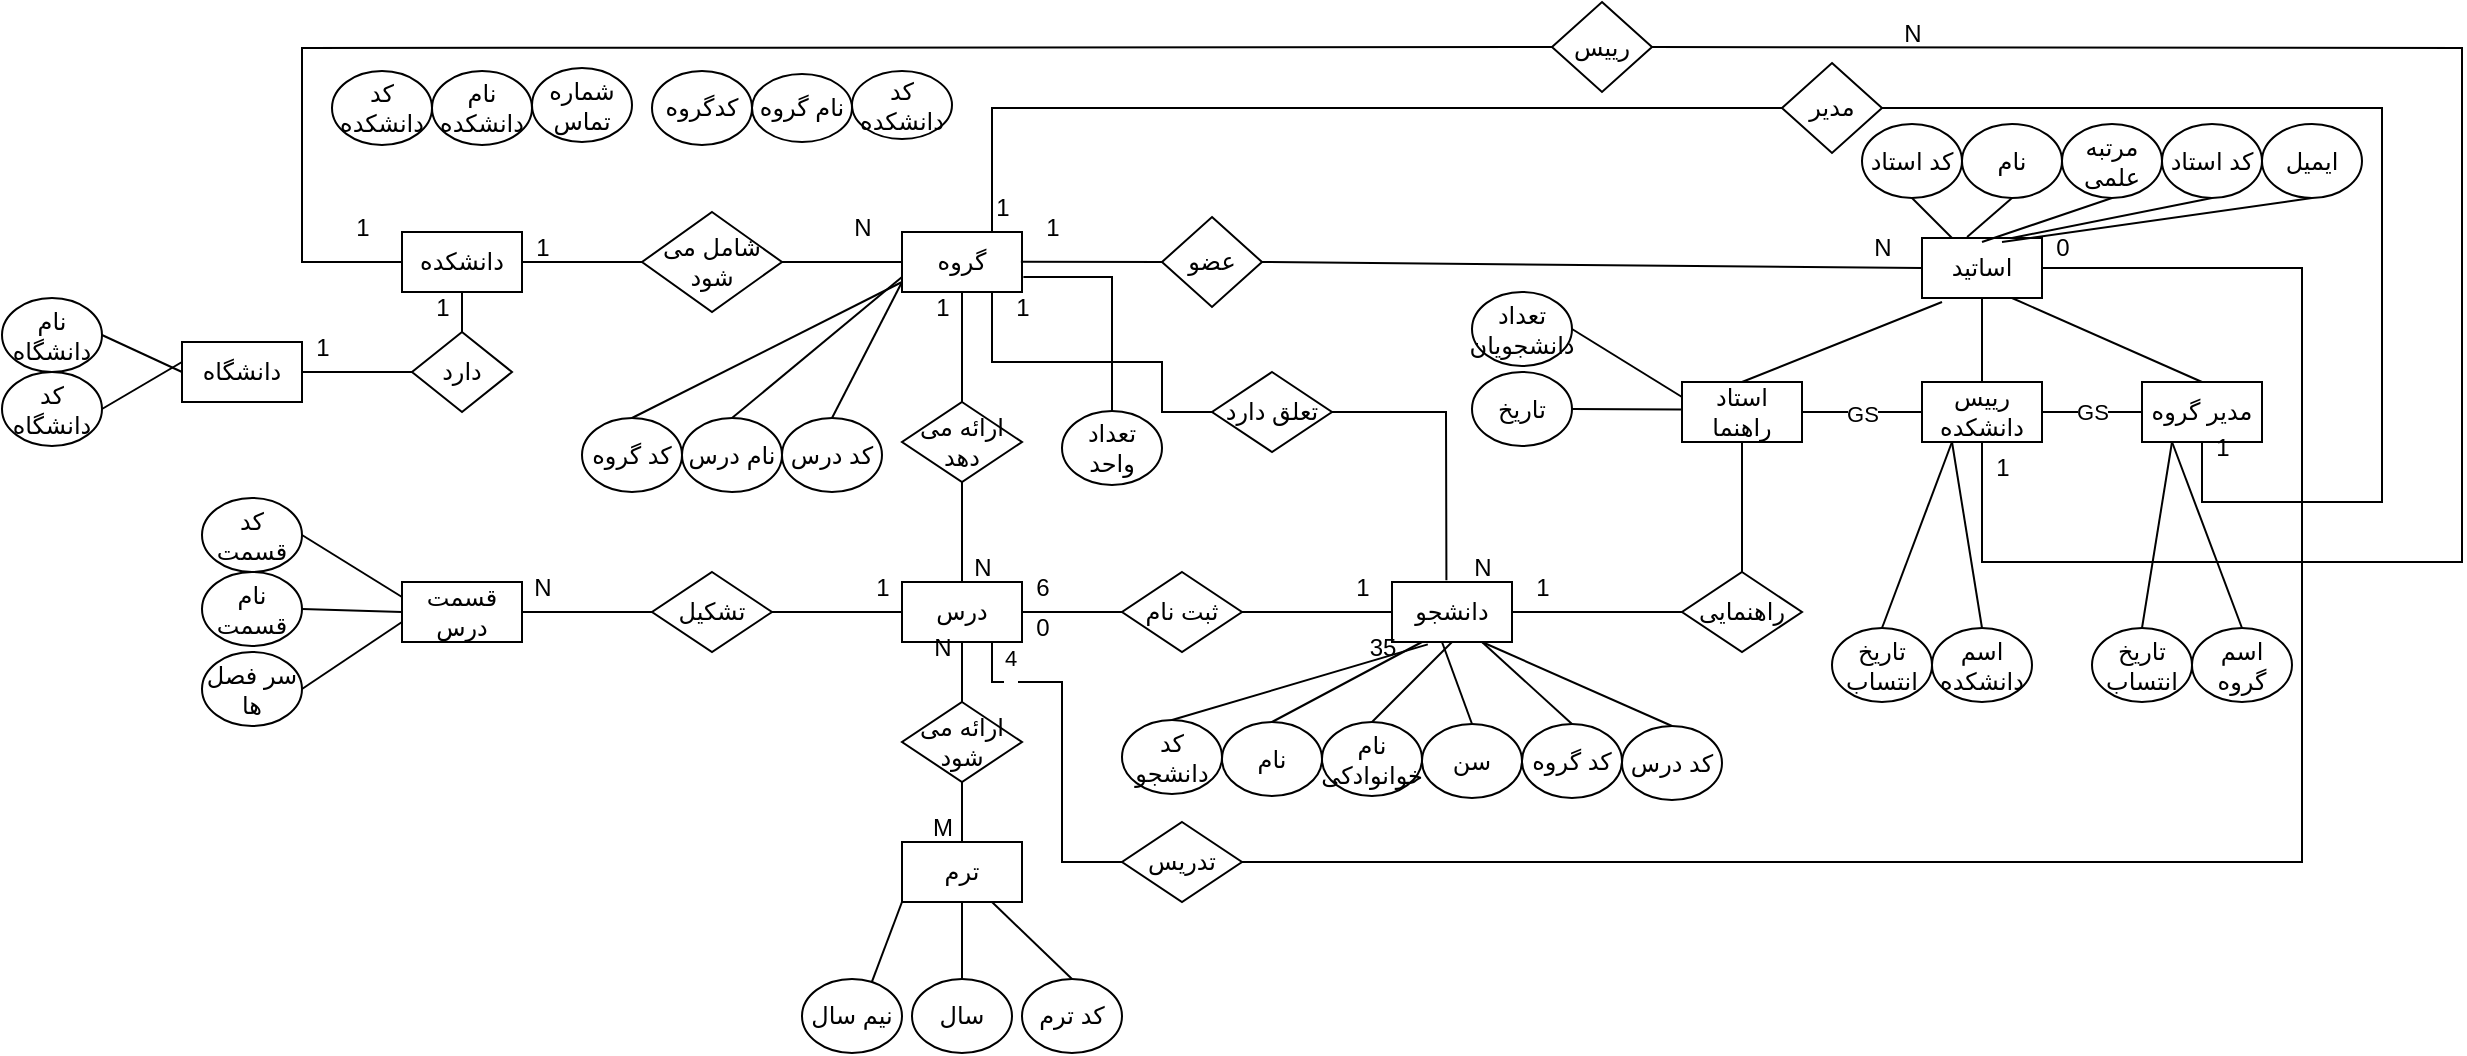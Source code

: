 <mxfile version="27.0.9">
  <diagram name="Page-1" id="O64YkhGJRJFvvmZLATnH">
    <mxGraphModel dx="1747" dy="2049" grid="1" gridSize="10" guides="1" tooltips="1" connect="1" arrows="1" fold="1" page="1" pageScale="1" pageWidth="850" pageHeight="1100" math="0" shadow="0">
      <root>
        <mxCell id="0" />
        <mxCell id="1" parent="0" />
        <mxCell id="7WJoirEgyPjlSJRLRqlb-44" style="edgeStyle=none;rounded=0;orthogonalLoop=1;jettySize=auto;html=1;exitX=1;exitY=0.5;exitDx=0;exitDy=0;entryX=0;entryY=0.5;entryDx=0;entryDy=0;endArrow=none;startFill=0;" parent="1" source="7WJoirEgyPjlSJRLRqlb-1" target="7WJoirEgyPjlSJRLRqlb-16" edge="1">
          <mxGeometry relative="1" as="geometry" />
        </mxCell>
        <mxCell id="7WJoirEgyPjlSJRLRqlb-1" value="دانشگاه" style="rounded=0;whiteSpace=wrap;html=1;" parent="1" vertex="1">
          <mxGeometry x="220" y="100" width="60" height="30" as="geometry" />
        </mxCell>
        <mxCell id="7WJoirEgyPjlSJRLRqlb-135" style="edgeStyle=none;rounded=0;orthogonalLoop=1;jettySize=auto;html=1;exitX=0.5;exitY=1;exitDx=0;exitDy=0;entryX=0.5;entryY=0;entryDx=0;entryDy=0;endArrow=none;startFill=0;" parent="1" source="7WJoirEgyPjlSJRLRqlb-12" target="7WJoirEgyPjlSJRLRqlb-131" edge="1">
          <mxGeometry relative="1" as="geometry" />
        </mxCell>
        <mxCell id="7WJoirEgyPjlSJRLRqlb-136" style="edgeStyle=none;rounded=0;orthogonalLoop=1;jettySize=auto;html=1;exitX=0.75;exitY=1;exitDx=0;exitDy=0;entryX=0.5;entryY=0;entryDx=0;entryDy=0;endArrow=none;startFill=0;" parent="1" source="7WJoirEgyPjlSJRLRqlb-12" target="7WJoirEgyPjlSJRLRqlb-130" edge="1">
          <mxGeometry relative="1" as="geometry" />
        </mxCell>
        <mxCell id="7WJoirEgyPjlSJRLRqlb-143" style="edgeStyle=none;rounded=0;orthogonalLoop=1;jettySize=auto;html=1;exitX=1;exitY=0.5;exitDx=0;exitDy=0;entryX=1;entryY=0.5;entryDx=0;entryDy=0;endArrow=none;startFill=0;" parent="1" source="7WJoirEgyPjlSJRLRqlb-12" target="7WJoirEgyPjlSJRLRqlb-43" edge="1">
          <mxGeometry relative="1" as="geometry">
            <Array as="points">
              <mxPoint x="1280" y="63" />
              <mxPoint x="1280" y="360" />
            </Array>
          </mxGeometry>
        </mxCell>
        <mxCell id="7WJoirEgyPjlSJRLRqlb-12" value="اساتید" style="rounded=0;whiteSpace=wrap;html=1;" parent="1" vertex="1">
          <mxGeometry x="1090" y="48" width="60" height="30" as="geometry" />
        </mxCell>
        <mxCell id="7WJoirEgyPjlSJRLRqlb-47" style="edgeStyle=none;rounded=0;orthogonalLoop=1;jettySize=auto;html=1;exitX=1;exitY=0.5;exitDx=0;exitDy=0;entryX=0;entryY=0.5;entryDx=0;entryDy=0;endArrow=none;startFill=0;" parent="1" source="7WJoirEgyPjlSJRLRqlb-13" target="7WJoirEgyPjlSJRLRqlb-18" edge="1">
          <mxGeometry relative="1" as="geometry" />
        </mxCell>
        <mxCell id="7WJoirEgyPjlSJRLRqlb-13" value="دانشکده" style="rounded=0;whiteSpace=wrap;html=1;" parent="1" vertex="1">
          <mxGeometry x="330" y="45" width="60" height="30" as="geometry" />
        </mxCell>
        <mxCell id="7WJoirEgyPjlSJRLRqlb-49" style="edgeStyle=none;rounded=0;orthogonalLoop=1;jettySize=auto;html=1;exitX=0.5;exitY=1;exitDx=0;exitDy=0;entryX=0.5;entryY=0;entryDx=0;entryDy=0;endArrow=none;startFill=0;" parent="1" source="7WJoirEgyPjlSJRLRqlb-14" target="7WJoirEgyPjlSJRLRqlb-20" edge="1">
          <mxGeometry relative="1" as="geometry" />
        </mxCell>
        <mxCell id="7WJoirEgyPjlSJRLRqlb-14" value="گروه" style="rounded=0;whiteSpace=wrap;html=1;" parent="1" vertex="1">
          <mxGeometry x="580" y="45" width="60" height="30" as="geometry" />
        </mxCell>
        <mxCell id="7WJoirEgyPjlSJRLRqlb-15" value="قسمت درس " style="rounded=0;whiteSpace=wrap;html=1;" parent="1" vertex="1">
          <mxGeometry x="330" y="220" width="60" height="30" as="geometry" />
        </mxCell>
        <mxCell id="7WJoirEgyPjlSJRLRqlb-45" style="edgeStyle=none;rounded=0;orthogonalLoop=1;jettySize=auto;html=1;exitX=0.5;exitY=1;exitDx=0;exitDy=0;entryX=0.5;entryY=1;entryDx=0;entryDy=0;endArrow=none;startFill=0;" parent="1" source="7WJoirEgyPjlSJRLRqlb-16" target="7WJoirEgyPjlSJRLRqlb-13" edge="1">
          <mxGeometry relative="1" as="geometry" />
        </mxCell>
        <mxCell id="7WJoirEgyPjlSJRLRqlb-16" value="دارد" style="rhombus;whiteSpace=wrap;html=1;" parent="1" vertex="1">
          <mxGeometry x="335" y="95" width="50" height="40" as="geometry" />
        </mxCell>
        <mxCell id="7WJoirEgyPjlSJRLRqlb-51" style="edgeStyle=none;rounded=0;orthogonalLoop=1;jettySize=auto;html=1;exitX=0;exitY=0.5;exitDx=0;exitDy=0;entryX=1;entryY=0.5;entryDx=0;entryDy=0;endArrow=none;startFill=0;" parent="1" source="7WJoirEgyPjlSJRLRqlb-17" target="7WJoirEgyPjlSJRLRqlb-22" edge="1">
          <mxGeometry relative="1" as="geometry">
            <mxPoint x="520" y="235" as="targetPoint" />
          </mxGeometry>
        </mxCell>
        <mxCell id="7WJoirEgyPjlSJRLRqlb-53" style="edgeStyle=none;rounded=0;orthogonalLoop=1;jettySize=auto;html=1;exitX=0.5;exitY=1;exitDx=0;exitDy=0;entryX=0.5;entryY=0;entryDx=0;entryDy=0;endArrow=none;startFill=0;" parent="1" source="7WJoirEgyPjlSJRLRqlb-17" target="7WJoirEgyPjlSJRLRqlb-25" edge="1">
          <mxGeometry relative="1" as="geometry" />
        </mxCell>
        <mxCell id="7WJoirEgyPjlSJRLRqlb-17" value="درس" style="rounded=0;whiteSpace=wrap;html=1;" parent="1" vertex="1">
          <mxGeometry x="580" y="220" width="60" height="30" as="geometry" />
        </mxCell>
        <mxCell id="7WJoirEgyPjlSJRLRqlb-48" style="edgeStyle=none;rounded=0;orthogonalLoop=1;jettySize=auto;html=1;exitX=1;exitY=0.5;exitDx=0;exitDy=0;entryX=0;entryY=0.5;entryDx=0;entryDy=0;endArrow=none;startFill=0;" parent="1" source="7WJoirEgyPjlSJRLRqlb-18" target="7WJoirEgyPjlSJRLRqlb-14" edge="1">
          <mxGeometry relative="1" as="geometry" />
        </mxCell>
        <mxCell id="7WJoirEgyPjlSJRLRqlb-18" value="شامل می شود" style="rhombus;whiteSpace=wrap;html=1;" parent="1" vertex="1">
          <mxGeometry x="450" y="35" width="70" height="50" as="geometry" />
        </mxCell>
        <mxCell id="7WJoirEgyPjlSJRLRqlb-64" style="edgeStyle=none;rounded=0;orthogonalLoop=1;jettySize=auto;html=1;exitX=-0.093;exitY=0.704;exitDx=0;exitDy=0;entryX=1;entryY=0.5;entryDx=0;entryDy=0;endArrow=none;startFill=0;exitPerimeter=0;" parent="1" source="7WJoirEgyPjlSJRLRqlb-123" target="7WJoirEgyPjlSJRLRqlb-41" edge="1">
          <mxGeometry relative="1" as="geometry">
            <Array as="points">
              <mxPoint x="852" y="135" />
            </Array>
          </mxGeometry>
        </mxCell>
        <mxCell id="7WJoirEgyPjlSJRLRqlb-68" style="edgeStyle=none;rounded=0;orthogonalLoop=1;jettySize=auto;html=1;exitX=0;exitY=0.5;exitDx=0;exitDy=0;entryX=1;entryY=0.5;entryDx=0;entryDy=0;endArrow=none;startFill=0;" parent="1" source="7WJoirEgyPjlSJRLRqlb-19" target="7WJoirEgyPjlSJRLRqlb-42" edge="1">
          <mxGeometry relative="1" as="geometry">
            <Array as="points">
              <mxPoint x="780" y="235" />
            </Array>
          </mxGeometry>
        </mxCell>
        <mxCell id="7WJoirEgyPjlSJRLRqlb-118" value="" style="edgeStyle=none;rounded=0;orthogonalLoop=1;jettySize=auto;html=1;endArrow=none;startFill=0;" parent="1" source="7WJoirEgyPjlSJRLRqlb-19" target="7WJoirEgyPjlSJRLRqlb-42" edge="1">
          <mxGeometry relative="1" as="geometry" />
        </mxCell>
        <mxCell id="7WJoirEgyPjlSJRLRqlb-19" value="دانشجو" style="rounded=0;whiteSpace=wrap;html=1;" parent="1" vertex="1">
          <mxGeometry x="825" y="220" width="60" height="30" as="geometry" />
        </mxCell>
        <mxCell id="7WJoirEgyPjlSJRLRqlb-50" style="edgeStyle=none;rounded=0;orthogonalLoop=1;jettySize=auto;html=1;exitX=0.5;exitY=1;exitDx=0;exitDy=0;entryX=0.5;entryY=0;entryDx=0;entryDy=0;endArrow=none;startFill=0;" parent="1" source="7WJoirEgyPjlSJRLRqlb-20" target="7WJoirEgyPjlSJRLRqlb-17" edge="1">
          <mxGeometry relative="1" as="geometry" />
        </mxCell>
        <mxCell id="7WJoirEgyPjlSJRLRqlb-20" value="ارائه می دهد" style="rhombus;whiteSpace=wrap;html=1;" parent="1" vertex="1">
          <mxGeometry x="580" y="130" width="60" height="40" as="geometry" />
        </mxCell>
        <mxCell id="JW2hQLIgeUgNGmDU9fiR-68" style="edgeStyle=none;rounded=0;orthogonalLoop=1;jettySize=auto;html=1;exitX=0.5;exitY=1;exitDx=0;exitDy=0;entryX=0.5;entryY=0;entryDx=0;entryDy=0;endArrow=none;startFill=0;" edge="1" parent="1" source="7WJoirEgyPjlSJRLRqlb-21" target="JW2hQLIgeUgNGmDU9fiR-10">
          <mxGeometry relative="1" as="geometry" />
        </mxCell>
        <mxCell id="JW2hQLIgeUgNGmDU9fiR-69" style="edgeStyle=none;rounded=0;orthogonalLoop=1;jettySize=auto;html=1;exitX=0.75;exitY=1;exitDx=0;exitDy=0;entryX=0.5;entryY=0;entryDx=0;entryDy=0;endArrow=none;startFill=0;" edge="1" parent="1" source="7WJoirEgyPjlSJRLRqlb-21" target="JW2hQLIgeUgNGmDU9fiR-9">
          <mxGeometry relative="1" as="geometry" />
        </mxCell>
        <mxCell id="7WJoirEgyPjlSJRLRqlb-21" value="ترم" style="rounded=0;whiteSpace=wrap;html=1;" parent="1" vertex="1">
          <mxGeometry x="580" y="350" width="60" height="30" as="geometry" />
        </mxCell>
        <mxCell id="7WJoirEgyPjlSJRLRqlb-52" style="edgeStyle=none;rounded=0;orthogonalLoop=1;jettySize=auto;html=1;exitX=0;exitY=0.5;exitDx=0;exitDy=0;entryX=1;entryY=0.5;entryDx=0;entryDy=0;endArrow=none;startFill=0;" parent="1" source="7WJoirEgyPjlSJRLRqlb-22" target="7WJoirEgyPjlSJRLRqlb-15" edge="1">
          <mxGeometry relative="1" as="geometry" />
        </mxCell>
        <mxCell id="7WJoirEgyPjlSJRLRqlb-22" value="تشکیل" style="rhombus;whiteSpace=wrap;html=1;" parent="1" vertex="1">
          <mxGeometry x="455" y="215" width="60" height="40" as="geometry" />
        </mxCell>
        <mxCell id="7WJoirEgyPjlSJRLRqlb-54" style="edgeStyle=none;rounded=0;orthogonalLoop=1;jettySize=auto;html=1;exitX=0.5;exitY=1;exitDx=0;exitDy=0;entryX=0.5;entryY=0;entryDx=0;entryDy=0;endArrow=none;startFill=0;" parent="1" source="7WJoirEgyPjlSJRLRqlb-25" target="7WJoirEgyPjlSJRLRqlb-21" edge="1">
          <mxGeometry relative="1" as="geometry" />
        </mxCell>
        <mxCell id="7WJoirEgyPjlSJRLRqlb-25" value="ارائه می شود" style="rhombus;whiteSpace=wrap;html=1;" parent="1" vertex="1">
          <mxGeometry x="580" y="280" width="60" height="40" as="geometry" />
        </mxCell>
        <mxCell id="7WJoirEgyPjlSJRLRqlb-66" style="edgeStyle=none;rounded=0;orthogonalLoop=1;jettySize=auto;html=1;exitX=0;exitY=0.5;exitDx=0;exitDy=0;entryX=1;entryY=0.5;entryDx=0;entryDy=0;endArrow=none;startFill=0;" parent="1" source="7WJoirEgyPjlSJRLRqlb-12" target="7WJoirEgyPjlSJRLRqlb-34" edge="1">
          <mxGeometry relative="1" as="geometry">
            <Array as="points" />
          </mxGeometry>
        </mxCell>
        <mxCell id="7WJoirEgyPjlSJRLRqlb-34" value="عضو" style="rhombus;whiteSpace=wrap;html=1;" parent="1" vertex="1">
          <mxGeometry x="710" y="37.5" width="50" height="45" as="geometry" />
        </mxCell>
        <mxCell id="7WJoirEgyPjlSJRLRqlb-110" style="edgeStyle=none;rounded=0;orthogonalLoop=1;jettySize=auto;html=1;entryX=1;entryY=0.5;entryDx=0;entryDy=0;exitX=0;exitY=0.5;exitDx=0;exitDy=0;endArrow=none;startFill=0;" parent="1" source="7WJoirEgyPjlSJRLRqlb-38" target="7WJoirEgyPjlSJRLRqlb-19" edge="1">
          <mxGeometry relative="1" as="geometry">
            <mxPoint x="810" y="120" as="targetPoint" />
            <mxPoint x="920" y="240" as="sourcePoint" />
            <Array as="points">
              <mxPoint x="930" y="235" />
            </Array>
          </mxGeometry>
        </mxCell>
        <mxCell id="7WJoirEgyPjlSJRLRqlb-141" style="edgeStyle=none;rounded=0;orthogonalLoop=1;jettySize=auto;html=1;exitX=0.5;exitY=0;exitDx=0;exitDy=0;entryX=0.5;entryY=1;entryDx=0;entryDy=0;endArrow=none;startFill=0;" parent="1" source="7WJoirEgyPjlSJRLRqlb-38" target="7WJoirEgyPjlSJRLRqlb-129" edge="1">
          <mxGeometry relative="1" as="geometry" />
        </mxCell>
        <mxCell id="7WJoirEgyPjlSJRLRqlb-38" value="راهنمایی" style="rhombus;whiteSpace=wrap;html=1;" parent="1" vertex="1">
          <mxGeometry x="970" y="215" width="60" height="40" as="geometry" />
        </mxCell>
        <mxCell id="7WJoirEgyPjlSJRLRqlb-147" style="edgeStyle=none;rounded=0;orthogonalLoop=1;jettySize=auto;html=1;exitX=0;exitY=0.5;exitDx=0;exitDy=0;entryX=0.75;entryY=1;entryDx=0;entryDy=0;endArrow=none;startFill=0;" parent="1" source="7WJoirEgyPjlSJRLRqlb-41" target="7WJoirEgyPjlSJRLRqlb-14" edge="1">
          <mxGeometry relative="1" as="geometry">
            <Array as="points">
              <mxPoint x="710" y="135" />
              <mxPoint x="710" y="110" />
              <mxPoint x="625" y="110" />
            </Array>
          </mxGeometry>
        </mxCell>
        <mxCell id="7WJoirEgyPjlSJRLRqlb-41" value="تعلق دارد" style="rhombus;whiteSpace=wrap;html=1;" parent="1" vertex="1">
          <mxGeometry x="735" y="115" width="60" height="40" as="geometry" />
        </mxCell>
        <mxCell id="7WJoirEgyPjlSJRLRqlb-69" style="edgeStyle=none;rounded=0;orthogonalLoop=1;jettySize=auto;html=1;exitX=0;exitY=0.5;exitDx=0;exitDy=0;entryX=1;entryY=0.5;entryDx=0;entryDy=0;endArrow=none;startFill=0;" parent="1" source="7WJoirEgyPjlSJRLRqlb-42" target="7WJoirEgyPjlSJRLRqlb-17" edge="1">
          <mxGeometry relative="1" as="geometry" />
        </mxCell>
        <mxCell id="7WJoirEgyPjlSJRLRqlb-42" value="ثبت نام" style="rhombus;whiteSpace=wrap;html=1;" parent="1" vertex="1">
          <mxGeometry x="690" y="215" width="60" height="40" as="geometry" />
        </mxCell>
        <mxCell id="7WJoirEgyPjlSJRLRqlb-76" style="edgeStyle=none;rounded=0;orthogonalLoop=1;jettySize=auto;html=1;exitX=0;exitY=0.5;exitDx=0;exitDy=0;startArrow=none;startFill=0;endArrow=none;entryX=0.75;entryY=1;entryDx=0;entryDy=0;" parent="1" source="7WJoirEgyPjlSJRLRqlb-43" target="7WJoirEgyPjlSJRLRqlb-17" edge="1">
          <mxGeometry relative="1" as="geometry">
            <mxPoint x="640" y="260" as="targetPoint" />
            <Array as="points">
              <mxPoint x="660" y="360" />
              <mxPoint x="660" y="270" />
              <mxPoint x="625" y="270" />
            </Array>
          </mxGeometry>
        </mxCell>
        <mxCell id="7WJoirEgyPjlSJRLRqlb-117" value="&lt;div&gt;4&lt;/div&gt;&lt;div&gt;&lt;br&gt;&lt;/div&gt;" style="edgeLabel;html=1;align=center;verticalAlign=middle;resizable=0;points=[];" parent="7WJoirEgyPjlSJRLRqlb-76" vertex="1" connectable="0">
          <mxGeometry x="0.671" y="-5" relative="1" as="geometry">
            <mxPoint as="offset" />
          </mxGeometry>
        </mxCell>
        <mxCell id="7WJoirEgyPjlSJRLRqlb-43" value="تدریس" style="rhombus;whiteSpace=wrap;html=1;" parent="1" vertex="1">
          <mxGeometry x="690" y="340" width="60" height="40" as="geometry" />
        </mxCell>
        <mxCell id="7WJoirEgyPjlSJRLRqlb-63" style="edgeStyle=none;rounded=0;orthogonalLoop=1;jettySize=auto;html=1;entryX=0.5;entryY=0;entryDx=0;entryDy=0;" parent="1" source="7WJoirEgyPjlSJRLRqlb-19" target="7WJoirEgyPjlSJRLRqlb-19" edge="1">
          <mxGeometry relative="1" as="geometry" />
        </mxCell>
        <mxCell id="7WJoirEgyPjlSJRLRqlb-73" style="edgeStyle=none;rounded=0;orthogonalLoop=1;jettySize=auto;html=1;exitX=0.5;exitY=1;exitDx=0;exitDy=0;" parent="1" source="7WJoirEgyPjlSJRLRqlb-1" target="7WJoirEgyPjlSJRLRqlb-1" edge="1">
          <mxGeometry relative="1" as="geometry" />
        </mxCell>
        <mxCell id="7WJoirEgyPjlSJRLRqlb-80" value="1" style="text;html=1;align=center;verticalAlign=middle;resizable=0;points=[];autosize=1;strokeColor=none;fillColor=none;" parent="1" vertex="1">
          <mxGeometry x="385" y="38" width="30" height="30" as="geometry" />
        </mxCell>
        <mxCell id="7WJoirEgyPjlSJRLRqlb-81" value="N" style="text;html=1;align=center;verticalAlign=middle;resizable=0;points=[];autosize=1;strokeColor=none;fillColor=none;" parent="1" vertex="1">
          <mxGeometry x="545" y="28" width="30" height="30" as="geometry" />
        </mxCell>
        <mxCell id="7WJoirEgyPjlSJRLRqlb-84" value="1" style="text;html=1;align=center;verticalAlign=middle;resizable=0;points=[];autosize=1;strokeColor=none;fillColor=none;" parent="1" vertex="1">
          <mxGeometry x="640" y="28" width="30" height="30" as="geometry" />
        </mxCell>
        <mxCell id="7WJoirEgyPjlSJRLRqlb-86" value="N" style="text;html=1;align=center;verticalAlign=middle;resizable=0;points=[];autosize=1;strokeColor=none;fillColor=none;" parent="1" vertex="1">
          <mxGeometry x="1070" y="-69.5" width="30" height="30" as="geometry" />
        </mxCell>
        <mxCell id="7WJoirEgyPjlSJRLRqlb-89" style="edgeStyle=none;rounded=0;orthogonalLoop=1;jettySize=auto;html=1;exitX=0;exitY=0.5;exitDx=0;exitDy=0;entryX=0;entryY=0.5;entryDx=0;entryDy=0;endArrow=none;startFill=0;" parent="1" source="7WJoirEgyPjlSJRLRqlb-87" target="7WJoirEgyPjlSJRLRqlb-13" edge="1">
          <mxGeometry relative="1" as="geometry">
            <Array as="points">
              <mxPoint x="280" y="-47" />
              <mxPoint x="280" y="60" />
            </Array>
          </mxGeometry>
        </mxCell>
        <mxCell id="7WJoirEgyPjlSJRLRqlb-87" value="رییس" style="rhombus;whiteSpace=wrap;html=1;" parent="1" vertex="1">
          <mxGeometry x="905" y="-70" width="50" height="45" as="geometry" />
        </mxCell>
        <mxCell id="7WJoirEgyPjlSJRLRqlb-93" value="1" style="text;html=1;align=center;verticalAlign=middle;resizable=0;points=[];autosize=1;strokeColor=none;fillColor=none;" parent="1" vertex="1">
          <mxGeometry x="295" y="28" width="30" height="30" as="geometry" />
        </mxCell>
        <mxCell id="7WJoirEgyPjlSJRLRqlb-97" style="edgeStyle=none;rounded=0;orthogonalLoop=1;jettySize=auto;html=1;exitX=0;exitY=0.5;exitDx=0;exitDy=0;entryX=0.75;entryY=0;entryDx=0;entryDy=0;endArrow=none;startFill=0;" parent="1" source="7WJoirEgyPjlSJRLRqlb-95" target="7WJoirEgyPjlSJRLRqlb-14" edge="1">
          <mxGeometry relative="1" as="geometry">
            <Array as="points">
              <mxPoint x="960" y="-17" />
              <mxPoint x="625" y="-17" />
            </Array>
          </mxGeometry>
        </mxCell>
        <mxCell id="7WJoirEgyPjlSJRLRqlb-95" value="مدیر" style="rhombus;whiteSpace=wrap;html=1;" parent="1" vertex="1">
          <mxGeometry x="1020" y="-39.5" width="50" height="45" as="geometry" />
        </mxCell>
        <mxCell id="7WJoirEgyPjlSJRLRqlb-100" value="1" style="text;html=1;align=center;verticalAlign=middle;resizable=0;points=[];autosize=1;strokeColor=none;fillColor=none;" parent="1" vertex="1">
          <mxGeometry x="615" y="18" width="30" height="30" as="geometry" />
        </mxCell>
        <mxCell id="7WJoirEgyPjlSJRLRqlb-102" value="N" style="text;html=1;align=center;verticalAlign=middle;resizable=0;points=[];autosize=1;strokeColor=none;fillColor=none;" parent="1" vertex="1">
          <mxGeometry x="605" y="198" width="30" height="30" as="geometry" />
        </mxCell>
        <mxCell id="7WJoirEgyPjlSJRLRqlb-103" value="1" style="text;html=1;align=center;verticalAlign=middle;resizable=0;points=[];autosize=1;strokeColor=none;fillColor=none;" parent="1" vertex="1">
          <mxGeometry x="555" y="208" width="30" height="30" as="geometry" />
        </mxCell>
        <mxCell id="7WJoirEgyPjlSJRLRqlb-104" value="N" style="text;html=1;align=center;verticalAlign=middle;resizable=0;points=[];autosize=1;strokeColor=none;fillColor=none;" parent="1" vertex="1">
          <mxGeometry x="385" y="208" width="30" height="30" as="geometry" />
        </mxCell>
        <mxCell id="7WJoirEgyPjlSJRLRqlb-106" value="6" style="text;html=1;align=center;verticalAlign=middle;resizable=0;points=[];autosize=1;strokeColor=none;fillColor=none;" parent="1" vertex="1">
          <mxGeometry x="635" y="208" width="30" height="30" as="geometry" />
        </mxCell>
        <mxCell id="7WJoirEgyPjlSJRLRqlb-107" value="0" style="text;html=1;align=center;verticalAlign=middle;resizable=0;points=[];autosize=1;strokeColor=none;fillColor=none;" parent="1" vertex="1">
          <mxGeometry x="635" y="228" width="30" height="30" as="geometry" />
        </mxCell>
        <mxCell id="7WJoirEgyPjlSJRLRqlb-115" value="1" style="text;html=1;align=center;verticalAlign=middle;resizable=0;points=[];autosize=1;strokeColor=none;fillColor=none;" parent="1" vertex="1">
          <mxGeometry x="585" y="68" width="30" height="30" as="geometry" />
        </mxCell>
        <mxCell id="7WJoirEgyPjlSJRLRqlb-119" value="1" style="text;html=1;align=center;verticalAlign=middle;resizable=0;points=[];autosize=1;strokeColor=none;fillColor=none;" parent="1" vertex="1">
          <mxGeometry x="795" y="208" width="30" height="30" as="geometry" />
        </mxCell>
        <mxCell id="7WJoirEgyPjlSJRLRqlb-121" value="35" style="text;html=1;align=center;verticalAlign=middle;resizable=0;points=[];autosize=1;strokeColor=none;fillColor=none;" parent="1" vertex="1">
          <mxGeometry x="800" y="238" width="40" height="30" as="geometry" />
        </mxCell>
        <mxCell id="7WJoirEgyPjlSJRLRqlb-122" value="1" style="text;html=1;align=center;verticalAlign=middle;resizable=0;points=[];autosize=1;strokeColor=none;fillColor=none;" parent="1" vertex="1">
          <mxGeometry x="625" y="68" width="30" height="30" as="geometry" />
        </mxCell>
        <mxCell id="7WJoirEgyPjlSJRLRqlb-123" value="N" style="text;html=1;align=center;verticalAlign=middle;resizable=0;points=[];autosize=1;strokeColor=none;fillColor=none;" parent="1" vertex="1">
          <mxGeometry x="855" y="198" width="30" height="30" as="geometry" />
        </mxCell>
        <mxCell id="7WJoirEgyPjlSJRLRqlb-127" value="1" style="text;html=1;align=center;verticalAlign=middle;resizable=0;points=[];autosize=1;strokeColor=none;fillColor=none;" parent="1" vertex="1">
          <mxGeometry x="885" y="208" width="30" height="30" as="geometry" />
        </mxCell>
        <mxCell id="7WJoirEgyPjlSJRLRqlb-137" style="edgeStyle=none;rounded=0;orthogonalLoop=1;jettySize=auto;html=1;exitX=1;exitY=0.5;exitDx=0;exitDy=0;entryX=0;entryY=0.5;entryDx=0;entryDy=0;endArrow=none;startFill=0;" parent="1" source="7WJoirEgyPjlSJRLRqlb-129" target="7WJoirEgyPjlSJRLRqlb-131" edge="1">
          <mxGeometry relative="1" as="geometry" />
        </mxCell>
        <mxCell id="7WJoirEgyPjlSJRLRqlb-160" value="GS" style="edgeLabel;html=1;align=center;verticalAlign=middle;resizable=0;points=[];" parent="7WJoirEgyPjlSJRLRqlb-137" vertex="1" connectable="0">
          <mxGeometry y="-1" relative="1" as="geometry">
            <mxPoint as="offset" />
          </mxGeometry>
        </mxCell>
        <mxCell id="JW2hQLIgeUgNGmDU9fiR-70" style="edgeStyle=none;rounded=0;orthogonalLoop=1;jettySize=auto;html=1;exitX=0.5;exitY=0;exitDx=0;exitDy=0;endArrow=none;startFill=0;" edge="1" parent="1" source="7WJoirEgyPjlSJRLRqlb-129">
          <mxGeometry relative="1" as="geometry">
            <mxPoint x="1100" y="80" as="targetPoint" />
          </mxGeometry>
        </mxCell>
        <mxCell id="7WJoirEgyPjlSJRLRqlb-129" value="استاد راهنما" style="rounded=0;whiteSpace=wrap;html=1;" parent="1" vertex="1">
          <mxGeometry x="970" y="120" width="60" height="30" as="geometry" />
        </mxCell>
        <mxCell id="7WJoirEgyPjlSJRLRqlb-130" value="مدیر گروه" style="rounded=0;whiteSpace=wrap;html=1;" parent="1" vertex="1">
          <mxGeometry x="1200" y="120" width="60" height="30" as="geometry" />
        </mxCell>
        <mxCell id="7WJoirEgyPjlSJRLRqlb-138" style="edgeStyle=none;rounded=0;orthogonalLoop=1;jettySize=auto;html=1;exitX=1;exitY=0.5;exitDx=0;exitDy=0;endArrow=none;startFill=0;" parent="1" source="7WJoirEgyPjlSJRLRqlb-131" target="7WJoirEgyPjlSJRLRqlb-130" edge="1">
          <mxGeometry relative="1" as="geometry" />
        </mxCell>
        <mxCell id="7WJoirEgyPjlSJRLRqlb-161" value="GS" style="edgeLabel;html=1;align=center;verticalAlign=middle;resizable=0;points=[];" parent="7WJoirEgyPjlSJRLRqlb-138" vertex="1" connectable="0">
          <mxGeometry relative="1" as="geometry">
            <mxPoint as="offset" />
          </mxGeometry>
        </mxCell>
        <mxCell id="7WJoirEgyPjlSJRLRqlb-139" style="edgeStyle=none;rounded=0;orthogonalLoop=1;jettySize=auto;html=1;exitX=0.5;exitY=1;exitDx=0;exitDy=0;entryX=1;entryY=0.5;entryDx=0;entryDy=0;endArrow=none;startFill=0;" parent="1" source="7WJoirEgyPjlSJRLRqlb-130" target="7WJoirEgyPjlSJRLRqlb-95" edge="1">
          <mxGeometry relative="1" as="geometry">
            <Array as="points">
              <mxPoint x="1230" y="180" />
              <mxPoint x="1320" y="180" />
              <mxPoint x="1320" y="-17" />
            </Array>
          </mxGeometry>
        </mxCell>
        <mxCell id="7WJoirEgyPjlSJRLRqlb-140" style="edgeStyle=none;rounded=0;orthogonalLoop=1;jettySize=auto;html=1;exitX=0.5;exitY=1;exitDx=0;exitDy=0;entryX=1;entryY=0.5;entryDx=0;entryDy=0;endArrow=none;startFill=0;" parent="1" source="7WJoirEgyPjlSJRLRqlb-131" target="7WJoirEgyPjlSJRLRqlb-87" edge="1">
          <mxGeometry relative="1" as="geometry">
            <Array as="points">
              <mxPoint x="1120" y="210" />
              <mxPoint x="1360" y="210" />
              <mxPoint x="1360" y="-47" />
            </Array>
          </mxGeometry>
        </mxCell>
        <mxCell id="7WJoirEgyPjlSJRLRqlb-131" value="رییس دانشکده" style="rounded=0;whiteSpace=wrap;html=1;" parent="1" vertex="1">
          <mxGeometry x="1090" y="120" width="60" height="30" as="geometry" />
        </mxCell>
        <mxCell id="7WJoirEgyPjlSJRLRqlb-148" value="N" style="text;html=1;align=center;verticalAlign=middle;resizable=0;points=[];autosize=1;strokeColor=none;fillColor=none;" parent="1" vertex="1">
          <mxGeometry x="585" y="238" width="30" height="30" as="geometry" />
        </mxCell>
        <mxCell id="7WJoirEgyPjlSJRLRqlb-150" value="M" style="text;html=1;align=center;verticalAlign=middle;resizable=0;points=[];autosize=1;strokeColor=none;fillColor=none;" parent="1" vertex="1">
          <mxGeometry x="585" y="328" width="30" height="30" as="geometry" />
        </mxCell>
        <mxCell id="7WJoirEgyPjlSJRLRqlb-151" value="0" style="text;html=1;align=center;verticalAlign=middle;resizable=0;points=[];autosize=1;strokeColor=none;fillColor=none;" parent="1" vertex="1">
          <mxGeometry x="1145" y="38" width="30" height="30" as="geometry" />
        </mxCell>
        <mxCell id="7WJoirEgyPjlSJRLRqlb-152" value="1" style="text;html=1;align=center;verticalAlign=middle;resizable=0;points=[];autosize=1;strokeColor=none;fillColor=none;" parent="1" vertex="1">
          <mxGeometry x="1115" y="148" width="30" height="30" as="geometry" />
        </mxCell>
        <mxCell id="7WJoirEgyPjlSJRLRqlb-153" value="1" style="text;html=1;align=center;verticalAlign=middle;resizable=0;points=[];autosize=1;strokeColor=none;fillColor=none;" parent="1" vertex="1">
          <mxGeometry x="1225" y="138" width="30" height="30" as="geometry" />
        </mxCell>
        <mxCell id="7WJoirEgyPjlSJRLRqlb-156" value="1" style="text;html=1;align=center;verticalAlign=middle;resizable=0;points=[];autosize=1;strokeColor=none;fillColor=none;" parent="1" vertex="1">
          <mxGeometry x="275" y="88" width="30" height="30" as="geometry" />
        </mxCell>
        <mxCell id="7WJoirEgyPjlSJRLRqlb-157" value="1" style="text;html=1;align=center;verticalAlign=middle;resizable=0;points=[];autosize=1;strokeColor=none;fillColor=none;" parent="1" vertex="1">
          <mxGeometry x="335" y="68" width="30" height="30" as="geometry" />
        </mxCell>
        <mxCell id="7WJoirEgyPjlSJRLRqlb-158" style="edgeStyle=none;rounded=0;orthogonalLoop=1;jettySize=auto;html=1;exitX=0;exitY=0.5;exitDx=0;exitDy=0;entryX=-0.019;entryY=1.063;entryDx=0;entryDy=0;entryPerimeter=0;endArrow=none;startFill=0;" parent="1" source="7WJoirEgyPjlSJRLRqlb-34" target="7WJoirEgyPjlSJRLRqlb-84" edge="1">
          <mxGeometry relative="1" as="geometry" />
        </mxCell>
        <mxCell id="7WJoirEgyPjlSJRLRqlb-159" value="N" style="text;html=1;align=center;verticalAlign=middle;resizable=0;points=[];autosize=1;strokeColor=none;fillColor=none;" parent="1" vertex="1">
          <mxGeometry x="1055" y="38" width="30" height="30" as="geometry" />
        </mxCell>
        <mxCell id="JW2hQLIgeUgNGmDU9fiR-63" style="edgeStyle=none;rounded=0;orthogonalLoop=1;jettySize=auto;html=1;exitX=1;exitY=0.5;exitDx=0;exitDy=0;endArrow=none;startFill=0;" edge="1" parent="1" source="7WJoirEgyPjlSJRLRqlb-163">
          <mxGeometry relative="1" as="geometry">
            <mxPoint x="220" y="110" as="targetPoint" />
          </mxGeometry>
        </mxCell>
        <mxCell id="7WJoirEgyPjlSJRLRqlb-163" value="کد دانشگاه" style="ellipse;whiteSpace=wrap;html=1;" parent="1" vertex="1">
          <mxGeometry x="130" y="115" width="50" height="37" as="geometry" />
        </mxCell>
        <mxCell id="JW2hQLIgeUgNGmDU9fiR-62" style="edgeStyle=none;rounded=0;orthogonalLoop=1;jettySize=auto;html=1;exitX=1;exitY=0.5;exitDx=0;exitDy=0;entryX=0;entryY=0.5;entryDx=0;entryDy=0;endArrow=none;startFill=0;" edge="1" parent="1" source="7WJoirEgyPjlSJRLRqlb-165" target="7WJoirEgyPjlSJRLRqlb-1">
          <mxGeometry relative="1" as="geometry" />
        </mxCell>
        <mxCell id="7WJoirEgyPjlSJRLRqlb-165" value="نام دانشگاه" style="ellipse;whiteSpace=wrap;html=1;" parent="1" vertex="1">
          <mxGeometry x="130" y="78" width="50" height="37" as="geometry" />
        </mxCell>
        <mxCell id="7WJoirEgyPjlSJRLRqlb-166" value="کد دانشکده" style="ellipse;whiteSpace=wrap;html=1;" parent="1" vertex="1">
          <mxGeometry x="295" y="-35.5" width="50" height="37" as="geometry" />
        </mxCell>
        <mxCell id="7WJoirEgyPjlSJRLRqlb-167" value="شماره تماس" style="ellipse;whiteSpace=wrap;html=1;" parent="1" vertex="1">
          <mxGeometry x="395" y="-37" width="50" height="37" as="geometry" />
        </mxCell>
        <mxCell id="7WJoirEgyPjlSJRLRqlb-168" value="نام دانشکده" style="ellipse;whiteSpace=wrap;html=1;" parent="1" vertex="1">
          <mxGeometry x="345" y="-35.5" width="50" height="37" as="geometry" />
        </mxCell>
        <mxCell id="7WJoirEgyPjlSJRLRqlb-169" value="کدگروه" style="ellipse;whiteSpace=wrap;html=1;" parent="1" vertex="1">
          <mxGeometry x="455" y="-35.5" width="50" height="37" as="geometry" />
        </mxCell>
        <mxCell id="JW2hQLIgeUgNGmDU9fiR-54" style="edgeStyle=none;rounded=0;orthogonalLoop=1;jettySize=auto;html=1;exitX=0.5;exitY=0;exitDx=0;exitDy=0;endArrow=none;startFill=0;" edge="1" parent="1" source="7WJoirEgyPjlSJRLRqlb-170">
          <mxGeometry relative="1" as="geometry">
            <mxPoint x="580" y="70" as="targetPoint" />
          </mxGeometry>
        </mxCell>
        <mxCell id="7WJoirEgyPjlSJRLRqlb-170" value="کد گروه" style="ellipse;whiteSpace=wrap;html=1;" parent="1" vertex="1">
          <mxGeometry x="420" y="138" width="50" height="37" as="geometry" />
        </mxCell>
        <mxCell id="JW2hQLIgeUgNGmDU9fiR-49" style="edgeStyle=none;rounded=0;orthogonalLoop=1;jettySize=auto;html=1;exitX=0.5;exitY=0;exitDx=0;exitDy=0;entryX=0.75;entryY=1;entryDx=0;entryDy=0;endArrow=none;startFill=0;" edge="1" parent="1" source="7WJoirEgyPjlSJRLRqlb-171" target="7WJoirEgyPjlSJRLRqlb-19">
          <mxGeometry relative="1" as="geometry" />
        </mxCell>
        <mxCell id="7WJoirEgyPjlSJRLRqlb-171" value="کد درس" style="ellipse;whiteSpace=wrap;html=1;" parent="1" vertex="1">
          <mxGeometry x="940" y="292" width="50" height="37" as="geometry" />
        </mxCell>
        <mxCell id="JW2hQLIgeUgNGmDU9fiR-37" style="edgeStyle=none;rounded=0;orthogonalLoop=1;jettySize=auto;html=1;exitX=0.5;exitY=1;exitDx=0;exitDy=0;entryX=0.25;entryY=0;entryDx=0;entryDy=0;endArrow=none;startFill=0;" edge="1" parent="1" source="7WJoirEgyPjlSJRLRqlb-173" target="7WJoirEgyPjlSJRLRqlb-12">
          <mxGeometry relative="1" as="geometry" />
        </mxCell>
        <mxCell id="7WJoirEgyPjlSJRLRqlb-173" value="کد استاد" style="ellipse;whiteSpace=wrap;html=1;" parent="1" vertex="1">
          <mxGeometry x="1060" y="-9" width="50" height="37" as="geometry" />
        </mxCell>
        <mxCell id="7WJoirEgyPjlSJRLRqlb-174" value="نام گروه" style="ellipse;whiteSpace=wrap;html=1;" parent="1" vertex="1">
          <mxGeometry x="505" y="-34" width="50" height="34" as="geometry" />
        </mxCell>
        <mxCell id="7WJoirEgyPjlSJRLRqlb-175" value="کد دانشکده" style="ellipse;whiteSpace=wrap;html=1;" parent="1" vertex="1">
          <mxGeometry x="555" y="-35.5" width="50" height="34" as="geometry" />
        </mxCell>
        <mxCell id="7WJoirEgyPjlSJRLRqlb-177" value="نام" style="ellipse;whiteSpace=wrap;html=1;" parent="1" vertex="1">
          <mxGeometry x="1110" y="-9" width="50" height="37" as="geometry" />
        </mxCell>
        <mxCell id="JW2hQLIgeUgNGmDU9fiR-41" style="edgeStyle=none;rounded=0;orthogonalLoop=1;jettySize=auto;html=1;exitX=0.5;exitY=1;exitDx=0;exitDy=0;endArrow=none;startFill=0;" edge="1" parent="1" source="7WJoirEgyPjlSJRLRqlb-178">
          <mxGeometry relative="1" as="geometry">
            <mxPoint x="1120" y="50" as="targetPoint" />
          </mxGeometry>
        </mxCell>
        <mxCell id="7WJoirEgyPjlSJRLRqlb-178" value="مرتبه علمی" style="ellipse;whiteSpace=wrap;html=1;" parent="1" vertex="1">
          <mxGeometry x="1160" y="-9" width="50" height="37" as="geometry" />
        </mxCell>
        <mxCell id="JW2hQLIgeUgNGmDU9fiR-42" style="edgeStyle=none;rounded=0;orthogonalLoop=1;jettySize=auto;html=1;exitX=0.5;exitY=1;exitDx=0;exitDy=0;entryX=0.75;entryY=0;entryDx=0;entryDy=0;endArrow=none;startFill=0;" edge="1" parent="1" source="7WJoirEgyPjlSJRLRqlb-179" target="7WJoirEgyPjlSJRLRqlb-12">
          <mxGeometry relative="1" as="geometry" />
        </mxCell>
        <mxCell id="7WJoirEgyPjlSJRLRqlb-179" value="کد استاد" style="ellipse;whiteSpace=wrap;html=1;" parent="1" vertex="1">
          <mxGeometry x="1210" y="-9" width="50" height="37" as="geometry" />
        </mxCell>
        <mxCell id="JW2hQLIgeUgNGmDU9fiR-43" style="edgeStyle=none;rounded=0;orthogonalLoop=1;jettySize=auto;html=1;exitX=0.5;exitY=1;exitDx=0;exitDy=0;endArrow=none;startFill=0;" edge="1" parent="1" source="7WJoirEgyPjlSJRLRqlb-180">
          <mxGeometry relative="1" as="geometry">
            <mxPoint x="1130" y="50" as="targetPoint" />
          </mxGeometry>
        </mxCell>
        <mxCell id="7WJoirEgyPjlSJRLRqlb-180" value="ایمیل" style="ellipse;whiteSpace=wrap;html=1;" parent="1" vertex="1">
          <mxGeometry x="1260" y="-9" width="50" height="37" as="geometry" />
        </mxCell>
        <mxCell id="JW2hQLIgeUgNGmDU9fiR-53" style="edgeStyle=none;rounded=0;orthogonalLoop=1;jettySize=auto;html=1;exitX=0.5;exitY=0;exitDx=0;exitDy=0;entryX=0;entryY=0.75;entryDx=0;entryDy=0;endArrow=none;startFill=0;" edge="1" parent="1" source="JW2hQLIgeUgNGmDU9fiR-1" target="7WJoirEgyPjlSJRLRqlb-14">
          <mxGeometry relative="1" as="geometry" />
        </mxCell>
        <mxCell id="JW2hQLIgeUgNGmDU9fiR-1" value="نام درس" style="ellipse;whiteSpace=wrap;html=1;" vertex="1" parent="1">
          <mxGeometry x="470" y="138" width="50" height="37" as="geometry" />
        </mxCell>
        <mxCell id="JW2hQLIgeUgNGmDU9fiR-2" value="کد درس " style="ellipse;whiteSpace=wrap;html=1;" vertex="1" parent="1">
          <mxGeometry x="520" y="138" width="50" height="37" as="geometry" />
        </mxCell>
        <mxCell id="JW2hQLIgeUgNGmDU9fiR-59" style="edgeStyle=orthogonalEdgeStyle;rounded=0;orthogonalLoop=1;jettySize=auto;html=1;exitX=0.5;exitY=0;exitDx=0;exitDy=0;entryX=0.523;entryY=-0.017;entryDx=0;entryDy=0;entryPerimeter=0;endArrow=none;startFill=0;" edge="1" parent="1" source="JW2hQLIgeUgNGmDU9fiR-3" target="7WJoirEgyPjlSJRLRqlb-122">
          <mxGeometry relative="1" as="geometry">
            <mxPoint x="684.778" y="80" as="targetPoint" />
            <Array as="points">
              <mxPoint x="685" y="67" />
            </Array>
          </mxGeometry>
        </mxCell>
        <mxCell id="JW2hQLIgeUgNGmDU9fiR-3" value="تعداد واحد" style="ellipse;whiteSpace=wrap;html=1;" vertex="1" parent="1">
          <mxGeometry x="660" y="134.5" width="50" height="37" as="geometry" />
        </mxCell>
        <mxCell id="JW2hQLIgeUgNGmDU9fiR-64" style="edgeStyle=none;rounded=0;orthogonalLoop=1;jettySize=auto;html=1;exitX=1;exitY=0.5;exitDx=0;exitDy=0;entryX=0;entryY=0.25;entryDx=0;entryDy=0;endArrow=none;startFill=0;" edge="1" parent="1" source="JW2hQLIgeUgNGmDU9fiR-5" target="7WJoirEgyPjlSJRLRqlb-15">
          <mxGeometry relative="1" as="geometry" />
        </mxCell>
        <mxCell id="JW2hQLIgeUgNGmDU9fiR-5" value="کد قسمت" style="ellipse;whiteSpace=wrap;html=1;" vertex="1" parent="1">
          <mxGeometry x="230" y="178" width="50" height="37" as="geometry" />
        </mxCell>
        <mxCell id="JW2hQLIgeUgNGmDU9fiR-65" style="edgeStyle=none;rounded=0;orthogonalLoop=1;jettySize=auto;html=1;exitX=1;exitY=0.5;exitDx=0;exitDy=0;entryX=0;entryY=0.5;entryDx=0;entryDy=0;endArrow=none;startFill=0;" edge="1" parent="1" source="JW2hQLIgeUgNGmDU9fiR-6" target="7WJoirEgyPjlSJRLRqlb-15">
          <mxGeometry relative="1" as="geometry" />
        </mxCell>
        <mxCell id="JW2hQLIgeUgNGmDU9fiR-6" value="نام قسمت" style="ellipse;whiteSpace=wrap;html=1;" vertex="1" parent="1">
          <mxGeometry x="230" y="215" width="50" height="37" as="geometry" />
        </mxCell>
        <mxCell id="JW2hQLIgeUgNGmDU9fiR-66" style="edgeStyle=none;rounded=0;orthogonalLoop=1;jettySize=auto;html=1;exitX=1;exitY=0.5;exitDx=0;exitDy=0;endArrow=none;startFill=0;" edge="1" parent="1" source="JW2hQLIgeUgNGmDU9fiR-8">
          <mxGeometry relative="1" as="geometry">
            <mxPoint x="330" y="240" as="targetPoint" />
          </mxGeometry>
        </mxCell>
        <mxCell id="JW2hQLIgeUgNGmDU9fiR-8" value="سر فصل ها" style="ellipse;whiteSpace=wrap;html=1;" vertex="1" parent="1">
          <mxGeometry x="230" y="255" width="50" height="37" as="geometry" />
        </mxCell>
        <mxCell id="JW2hQLIgeUgNGmDU9fiR-9" value="کد ترم" style="ellipse;whiteSpace=wrap;html=1;" vertex="1" parent="1">
          <mxGeometry x="640" y="418.5" width="50" height="37" as="geometry" />
        </mxCell>
        <mxCell id="JW2hQLIgeUgNGmDU9fiR-10" value="سال" style="ellipse;whiteSpace=wrap;html=1;" vertex="1" parent="1">
          <mxGeometry x="585" y="418.5" width="50" height="37" as="geometry" />
        </mxCell>
        <mxCell id="JW2hQLIgeUgNGmDU9fiR-11" value="نیم سال" style="ellipse;whiteSpace=wrap;html=1;" vertex="1" parent="1">
          <mxGeometry x="530" y="418.5" width="50" height="37" as="geometry" />
        </mxCell>
        <mxCell id="JW2hQLIgeUgNGmDU9fiR-48" style="edgeStyle=none;rounded=0;orthogonalLoop=1;jettySize=auto;html=1;exitX=0.5;exitY=0;exitDx=0;exitDy=0;entryX=0.75;entryY=1;entryDx=0;entryDy=0;endArrow=none;startFill=0;" edge="1" parent="1" source="JW2hQLIgeUgNGmDU9fiR-12" target="7WJoirEgyPjlSJRLRqlb-19">
          <mxGeometry relative="1" as="geometry" />
        </mxCell>
        <mxCell id="JW2hQLIgeUgNGmDU9fiR-12" value="کد گروه" style="ellipse;whiteSpace=wrap;html=1;" vertex="1" parent="1">
          <mxGeometry x="890" y="291" width="50" height="37" as="geometry" />
        </mxCell>
        <mxCell id="JW2hQLIgeUgNGmDU9fiR-47" style="edgeStyle=none;rounded=0;orthogonalLoop=1;jettySize=auto;html=1;exitX=0.5;exitY=0;exitDx=0;exitDy=0;endArrow=none;startFill=0;" edge="1" parent="1" source="JW2hQLIgeUgNGmDU9fiR-17">
          <mxGeometry relative="1" as="geometry">
            <mxPoint x="850" y="250" as="targetPoint" />
          </mxGeometry>
        </mxCell>
        <mxCell id="JW2hQLIgeUgNGmDU9fiR-17" value="سن" style="ellipse;whiteSpace=wrap;html=1;" vertex="1" parent="1">
          <mxGeometry x="840" y="291" width="50" height="37" as="geometry" />
        </mxCell>
        <mxCell id="JW2hQLIgeUgNGmDU9fiR-46" style="edgeStyle=none;rounded=0;orthogonalLoop=1;jettySize=auto;html=1;exitX=0.5;exitY=0;exitDx=0;exitDy=0;entryX=0.5;entryY=1;entryDx=0;entryDy=0;endArrow=none;startFill=0;" edge="1" parent="1" source="JW2hQLIgeUgNGmDU9fiR-18" target="7WJoirEgyPjlSJRLRqlb-19">
          <mxGeometry relative="1" as="geometry" />
        </mxCell>
        <mxCell id="JW2hQLIgeUgNGmDU9fiR-18" value="نام خوانوادکی" style="ellipse;whiteSpace=wrap;html=1;" vertex="1" parent="1">
          <mxGeometry x="790" y="290" width="50" height="37" as="geometry" />
        </mxCell>
        <mxCell id="JW2hQLIgeUgNGmDU9fiR-45" style="edgeStyle=none;rounded=0;orthogonalLoop=1;jettySize=auto;html=1;exitX=0.5;exitY=0;exitDx=0;exitDy=0;entryX=0.25;entryY=1;entryDx=0;entryDy=0;endArrow=none;startFill=0;" edge="1" parent="1" source="JW2hQLIgeUgNGmDU9fiR-19" target="7WJoirEgyPjlSJRLRqlb-19">
          <mxGeometry relative="1" as="geometry" />
        </mxCell>
        <mxCell id="JW2hQLIgeUgNGmDU9fiR-19" value="نام" style="ellipse;whiteSpace=wrap;html=1;" vertex="1" parent="1">
          <mxGeometry x="740" y="290" width="50" height="37" as="geometry" />
        </mxCell>
        <mxCell id="JW2hQLIgeUgNGmDU9fiR-20" value="کد دانشجو" style="ellipse;whiteSpace=wrap;html=1;" vertex="1" parent="1">
          <mxGeometry x="690" y="289" width="50" height="37" as="geometry" />
        </mxCell>
        <mxCell id="JW2hQLIgeUgNGmDU9fiR-50" style="edgeStyle=none;rounded=0;orthogonalLoop=1;jettySize=auto;html=1;exitX=1;exitY=0.5;exitDx=0;exitDy=0;entryX=0;entryY=0.25;entryDx=0;entryDy=0;endArrow=none;startFill=0;" edge="1" parent="1" source="JW2hQLIgeUgNGmDU9fiR-23" target="7WJoirEgyPjlSJRLRqlb-129">
          <mxGeometry relative="1" as="geometry" />
        </mxCell>
        <mxCell id="JW2hQLIgeUgNGmDU9fiR-23" value="تعداد دانشجویان" style="ellipse;whiteSpace=wrap;html=1;" vertex="1" parent="1">
          <mxGeometry x="865" y="75" width="50" height="37" as="geometry" />
        </mxCell>
        <mxCell id="JW2hQLIgeUgNGmDU9fiR-51" style="edgeStyle=none;rounded=0;orthogonalLoop=1;jettySize=auto;html=1;exitX=1;exitY=0.5;exitDx=0;exitDy=0;endArrow=none;startFill=0;" edge="1" parent="1" source="JW2hQLIgeUgNGmDU9fiR-24">
          <mxGeometry relative="1" as="geometry">
            <mxPoint x="970" y="133.778" as="targetPoint" />
          </mxGeometry>
        </mxCell>
        <mxCell id="JW2hQLIgeUgNGmDU9fiR-24" value="تاریخ" style="ellipse;whiteSpace=wrap;html=1;" vertex="1" parent="1">
          <mxGeometry x="865" y="115" width="50" height="37" as="geometry" />
        </mxCell>
        <mxCell id="JW2hQLIgeUgNGmDU9fiR-34" style="edgeStyle=none;rounded=0;orthogonalLoop=1;jettySize=auto;html=1;exitX=0.5;exitY=0;exitDx=0;exitDy=0;entryX=0.25;entryY=1;entryDx=0;entryDy=0;endArrow=none;startFill=0;" edge="1" parent="1" source="JW2hQLIgeUgNGmDU9fiR-26" target="7WJoirEgyPjlSJRLRqlb-131">
          <mxGeometry relative="1" as="geometry" />
        </mxCell>
        <mxCell id="JW2hQLIgeUgNGmDU9fiR-26" value="تاریخ انتساب" style="ellipse;whiteSpace=wrap;html=1;" vertex="1" parent="1">
          <mxGeometry x="1045" y="243" width="50" height="37" as="geometry" />
        </mxCell>
        <mxCell id="JW2hQLIgeUgNGmDU9fiR-27" value="اسم دانشکده" style="ellipse;whiteSpace=wrap;html=1;" vertex="1" parent="1">
          <mxGeometry x="1095" y="243" width="50" height="37" as="geometry" />
        </mxCell>
        <mxCell id="JW2hQLIgeUgNGmDU9fiR-29" value="اسم گروه" style="ellipse;whiteSpace=wrap;html=1;" vertex="1" parent="1">
          <mxGeometry x="1225" y="243" width="50" height="37" as="geometry" />
        </mxCell>
        <mxCell id="JW2hQLIgeUgNGmDU9fiR-33" style="edgeStyle=none;rounded=0;orthogonalLoop=1;jettySize=auto;html=1;exitX=0.5;exitY=0;exitDx=0;exitDy=0;entryX=0.25;entryY=1;entryDx=0;entryDy=0;endArrow=none;startFill=0;" edge="1" parent="1" source="JW2hQLIgeUgNGmDU9fiR-30" target="7WJoirEgyPjlSJRLRqlb-130">
          <mxGeometry relative="1" as="geometry" />
        </mxCell>
        <mxCell id="JW2hQLIgeUgNGmDU9fiR-30" value="تاریخ انتساب" style="ellipse;whiteSpace=wrap;html=1;" vertex="1" parent="1">
          <mxGeometry x="1175" y="243" width="50" height="37" as="geometry" />
        </mxCell>
        <mxCell id="JW2hQLIgeUgNGmDU9fiR-32" style="edgeStyle=none;rounded=0;orthogonalLoop=1;jettySize=auto;html=1;exitX=0.5;exitY=0;exitDx=0;exitDy=0;entryX=0.25;entryY=1;entryDx=0;entryDy=0;endArrow=none;startFill=0;" edge="1" parent="1" source="JW2hQLIgeUgNGmDU9fiR-29" target="7WJoirEgyPjlSJRLRqlb-130">
          <mxGeometry relative="1" as="geometry">
            <mxPoint x="1220" y="160" as="targetPoint" />
          </mxGeometry>
        </mxCell>
        <mxCell id="JW2hQLIgeUgNGmDU9fiR-35" style="edgeStyle=none;rounded=0;orthogonalLoop=1;jettySize=auto;html=1;exitX=0.5;exitY=0;exitDx=0;exitDy=0;entryX=0.25;entryY=1;entryDx=0;entryDy=0;endArrow=none;startFill=0;" edge="1" parent="1" source="JW2hQLIgeUgNGmDU9fiR-27" target="7WJoirEgyPjlSJRLRqlb-131">
          <mxGeometry relative="1" as="geometry" />
        </mxCell>
        <mxCell id="JW2hQLIgeUgNGmDU9fiR-40" style="edgeStyle=none;rounded=0;orthogonalLoop=1;jettySize=auto;html=1;exitX=0.5;exitY=1;exitDx=0;exitDy=0;entryX=0.376;entryY=-0.017;entryDx=0;entryDy=0;entryPerimeter=0;endArrow=none;startFill=0;" edge="1" parent="1" source="7WJoirEgyPjlSJRLRqlb-177" target="7WJoirEgyPjlSJRLRqlb-12">
          <mxGeometry relative="1" as="geometry" />
        </mxCell>
        <mxCell id="JW2hQLIgeUgNGmDU9fiR-44" style="edgeStyle=none;rounded=0;orthogonalLoop=1;jettySize=auto;html=1;exitX=0.5;exitY=0;exitDx=0;exitDy=0;entryX=1.073;entryY=0.44;entryDx=0;entryDy=0;entryPerimeter=0;endArrow=none;startFill=0;" edge="1" parent="1" source="JW2hQLIgeUgNGmDU9fiR-20" target="7WJoirEgyPjlSJRLRqlb-121">
          <mxGeometry relative="1" as="geometry" />
        </mxCell>
        <mxCell id="JW2hQLIgeUgNGmDU9fiR-52" style="edgeStyle=none;rounded=0;orthogonalLoop=1;jettySize=auto;html=1;exitX=0.5;exitY=0;exitDx=0;exitDy=0;endArrow=none;startFill=0;" edge="1" parent="1" source="JW2hQLIgeUgNGmDU9fiR-2">
          <mxGeometry relative="1" as="geometry">
            <mxPoint x="580" y="70" as="targetPoint" />
          </mxGeometry>
        </mxCell>
        <mxCell id="JW2hQLIgeUgNGmDU9fiR-67" style="edgeStyle=none;rounded=0;orthogonalLoop=1;jettySize=auto;html=1;exitX=0;exitY=1;exitDx=0;exitDy=0;entryX=0.696;entryY=0.05;entryDx=0;entryDy=0;entryPerimeter=0;endArrow=none;startFill=0;" edge="1" parent="1" source="7WJoirEgyPjlSJRLRqlb-21" target="JW2hQLIgeUgNGmDU9fiR-11">
          <mxGeometry relative="1" as="geometry" />
        </mxCell>
      </root>
    </mxGraphModel>
  </diagram>
</mxfile>
